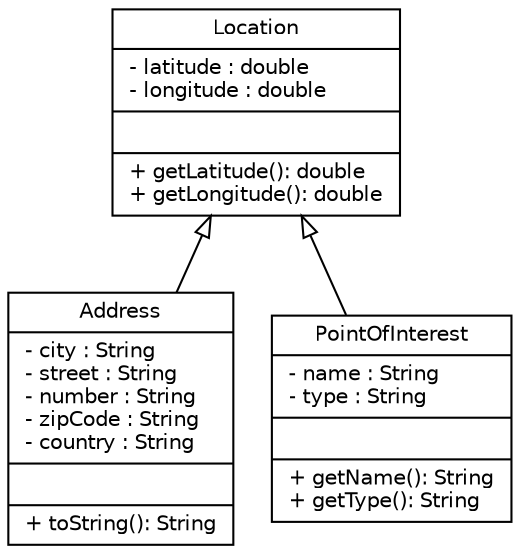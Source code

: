     // dot -Tpng -Gdpi=100 -Nfontname=Helvetica -Efontname=Helvetica -o address_uml.png address_uml.dot

digraph Location {

    fontname = "Bitstream Vera Sans"
    fontsize = 10

    node [
        fontname = "Bitstream Vera Sans"
        fontsize = 10
        shape = "record"
    ]

    edge [
        arrowtail = "empty"
    ]

    Location [
        label = "{Location|- latitude : double\l- longitude : double\l|\l|+ getLatitude(): double\l+ getLongitude(): double\l}"
    ]

    Address [
        label = "{Address|- city : String\l- street : String\l- number : String \l- zipCode : String\l- country : String\l|\l|+ toString(): String\l}"
    ]

    POI [
        label = "{PointOfInterest|- name : String\l- type : String\l|\l|+ getName(): String\l+ getType(): String\l}"
    ]

Location -> Address [dir=back]
Location -> POI [dir=back]
}